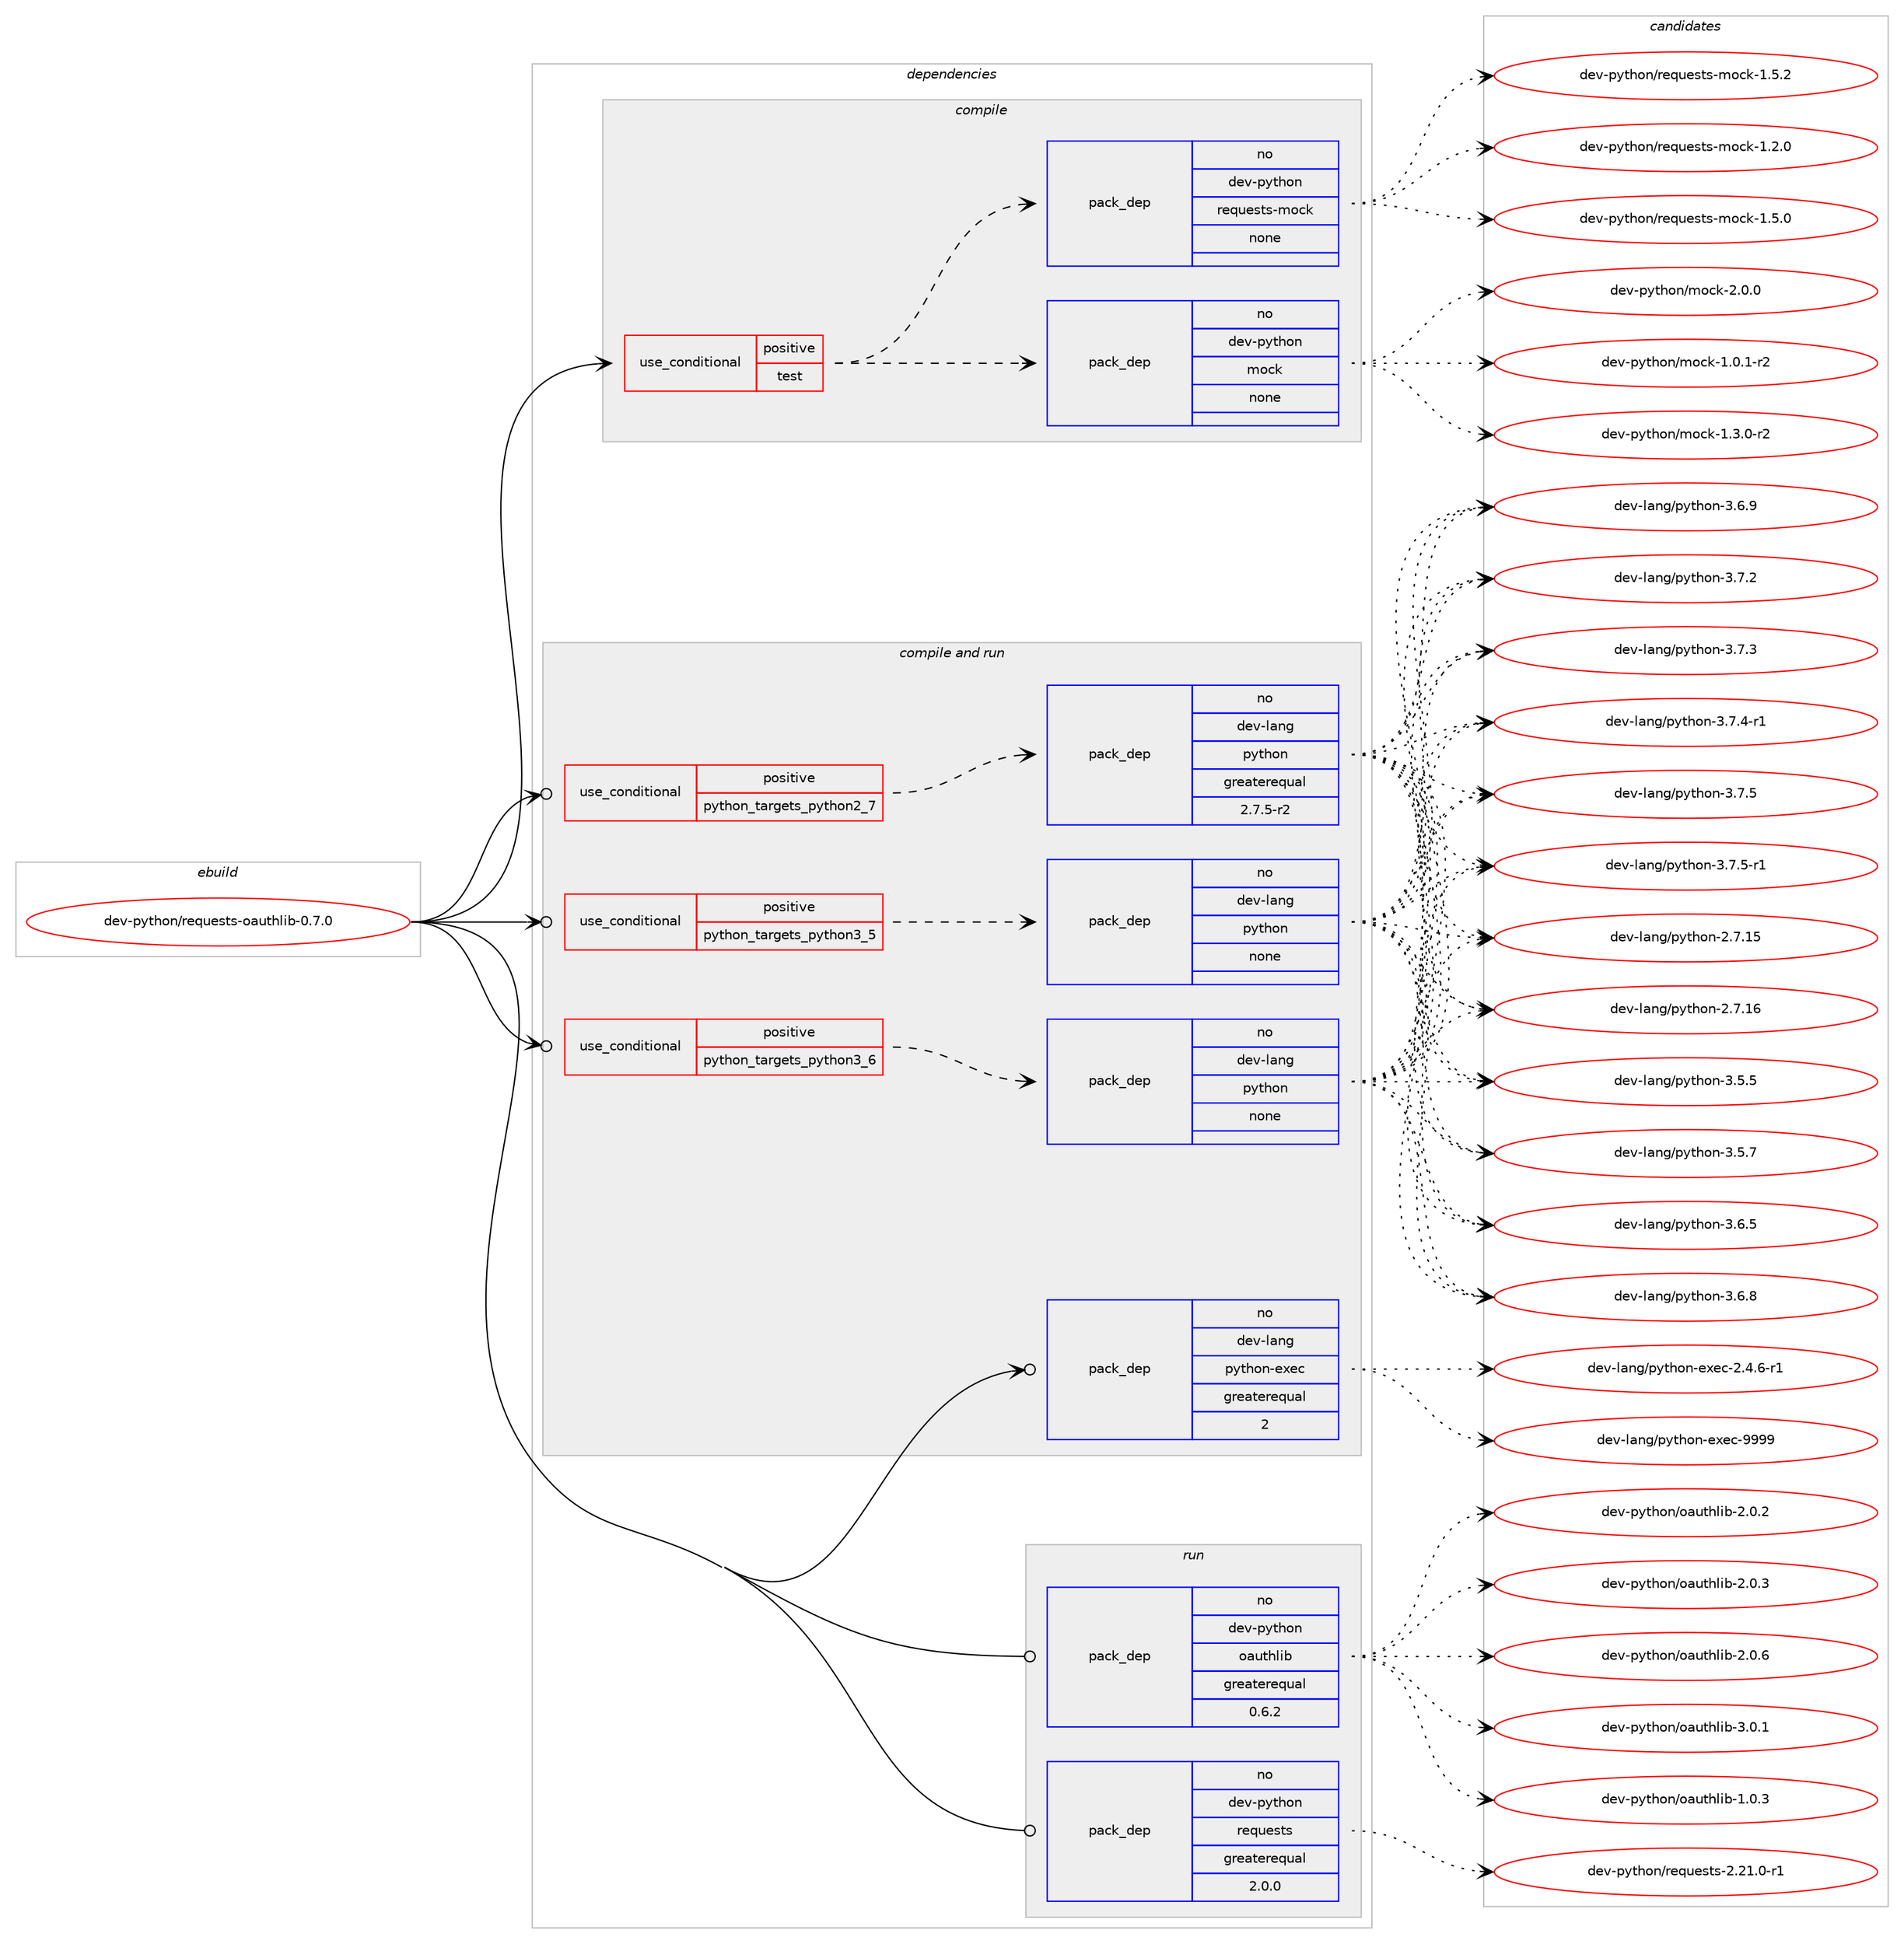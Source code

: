 digraph prolog {

# *************
# Graph options
# *************

newrank=true;
concentrate=true;
compound=true;
graph [rankdir=LR,fontname=Helvetica,fontsize=10,ranksep=1.5];#, ranksep=2.5, nodesep=0.2];
edge  [arrowhead=vee];
node  [fontname=Helvetica,fontsize=10];

# **********
# The ebuild
# **********

subgraph cluster_leftcol {
color=gray;
rank=same;
label=<<i>ebuild</i>>;
id [label="dev-python/requests-oauthlib-0.7.0", color=red, width=4, href="../dev-python/requests-oauthlib-0.7.0.svg"];
}

# ****************
# The dependencies
# ****************

subgraph cluster_midcol {
color=gray;
label=<<i>dependencies</i>>;
subgraph cluster_compile {
fillcolor="#eeeeee";
style=filled;
label=<<i>compile</i>>;
subgraph cond148639 {
dependency635197 [label=<<TABLE BORDER="0" CELLBORDER="1" CELLSPACING="0" CELLPADDING="4"><TR><TD ROWSPAN="3" CELLPADDING="10">use_conditional</TD></TR><TR><TD>positive</TD></TR><TR><TD>test</TD></TR></TABLE>>, shape=none, color=red];
subgraph pack474677 {
dependency635198 [label=<<TABLE BORDER="0" CELLBORDER="1" CELLSPACING="0" CELLPADDING="4" WIDTH="220"><TR><TD ROWSPAN="6" CELLPADDING="30">pack_dep</TD></TR><TR><TD WIDTH="110">no</TD></TR><TR><TD>dev-python</TD></TR><TR><TD>mock</TD></TR><TR><TD>none</TD></TR><TR><TD></TD></TR></TABLE>>, shape=none, color=blue];
}
dependency635197:e -> dependency635198:w [weight=20,style="dashed",arrowhead="vee"];
subgraph pack474678 {
dependency635199 [label=<<TABLE BORDER="0" CELLBORDER="1" CELLSPACING="0" CELLPADDING="4" WIDTH="220"><TR><TD ROWSPAN="6" CELLPADDING="30">pack_dep</TD></TR><TR><TD WIDTH="110">no</TD></TR><TR><TD>dev-python</TD></TR><TR><TD>requests-mock</TD></TR><TR><TD>none</TD></TR><TR><TD></TD></TR></TABLE>>, shape=none, color=blue];
}
dependency635197:e -> dependency635199:w [weight=20,style="dashed",arrowhead="vee"];
}
id:e -> dependency635197:w [weight=20,style="solid",arrowhead="vee"];
}
subgraph cluster_compileandrun {
fillcolor="#eeeeee";
style=filled;
label=<<i>compile and run</i>>;
subgraph cond148640 {
dependency635200 [label=<<TABLE BORDER="0" CELLBORDER="1" CELLSPACING="0" CELLPADDING="4"><TR><TD ROWSPAN="3" CELLPADDING="10">use_conditional</TD></TR><TR><TD>positive</TD></TR><TR><TD>python_targets_python2_7</TD></TR></TABLE>>, shape=none, color=red];
subgraph pack474679 {
dependency635201 [label=<<TABLE BORDER="0" CELLBORDER="1" CELLSPACING="0" CELLPADDING="4" WIDTH="220"><TR><TD ROWSPAN="6" CELLPADDING="30">pack_dep</TD></TR><TR><TD WIDTH="110">no</TD></TR><TR><TD>dev-lang</TD></TR><TR><TD>python</TD></TR><TR><TD>greaterequal</TD></TR><TR><TD>2.7.5-r2</TD></TR></TABLE>>, shape=none, color=blue];
}
dependency635200:e -> dependency635201:w [weight=20,style="dashed",arrowhead="vee"];
}
id:e -> dependency635200:w [weight=20,style="solid",arrowhead="odotvee"];
subgraph cond148641 {
dependency635202 [label=<<TABLE BORDER="0" CELLBORDER="1" CELLSPACING="0" CELLPADDING="4"><TR><TD ROWSPAN="3" CELLPADDING="10">use_conditional</TD></TR><TR><TD>positive</TD></TR><TR><TD>python_targets_python3_5</TD></TR></TABLE>>, shape=none, color=red];
subgraph pack474680 {
dependency635203 [label=<<TABLE BORDER="0" CELLBORDER="1" CELLSPACING="0" CELLPADDING="4" WIDTH="220"><TR><TD ROWSPAN="6" CELLPADDING="30">pack_dep</TD></TR><TR><TD WIDTH="110">no</TD></TR><TR><TD>dev-lang</TD></TR><TR><TD>python</TD></TR><TR><TD>none</TD></TR><TR><TD></TD></TR></TABLE>>, shape=none, color=blue];
}
dependency635202:e -> dependency635203:w [weight=20,style="dashed",arrowhead="vee"];
}
id:e -> dependency635202:w [weight=20,style="solid",arrowhead="odotvee"];
subgraph cond148642 {
dependency635204 [label=<<TABLE BORDER="0" CELLBORDER="1" CELLSPACING="0" CELLPADDING="4"><TR><TD ROWSPAN="3" CELLPADDING="10">use_conditional</TD></TR><TR><TD>positive</TD></TR><TR><TD>python_targets_python3_6</TD></TR></TABLE>>, shape=none, color=red];
subgraph pack474681 {
dependency635205 [label=<<TABLE BORDER="0" CELLBORDER="1" CELLSPACING="0" CELLPADDING="4" WIDTH="220"><TR><TD ROWSPAN="6" CELLPADDING="30">pack_dep</TD></TR><TR><TD WIDTH="110">no</TD></TR><TR><TD>dev-lang</TD></TR><TR><TD>python</TD></TR><TR><TD>none</TD></TR><TR><TD></TD></TR></TABLE>>, shape=none, color=blue];
}
dependency635204:e -> dependency635205:w [weight=20,style="dashed",arrowhead="vee"];
}
id:e -> dependency635204:w [weight=20,style="solid",arrowhead="odotvee"];
subgraph pack474682 {
dependency635206 [label=<<TABLE BORDER="0" CELLBORDER="1" CELLSPACING="0" CELLPADDING="4" WIDTH="220"><TR><TD ROWSPAN="6" CELLPADDING="30">pack_dep</TD></TR><TR><TD WIDTH="110">no</TD></TR><TR><TD>dev-lang</TD></TR><TR><TD>python-exec</TD></TR><TR><TD>greaterequal</TD></TR><TR><TD>2</TD></TR></TABLE>>, shape=none, color=blue];
}
id:e -> dependency635206:w [weight=20,style="solid",arrowhead="odotvee"];
}
subgraph cluster_run {
fillcolor="#eeeeee";
style=filled;
label=<<i>run</i>>;
subgraph pack474683 {
dependency635207 [label=<<TABLE BORDER="0" CELLBORDER="1" CELLSPACING="0" CELLPADDING="4" WIDTH="220"><TR><TD ROWSPAN="6" CELLPADDING="30">pack_dep</TD></TR><TR><TD WIDTH="110">no</TD></TR><TR><TD>dev-python</TD></TR><TR><TD>oauthlib</TD></TR><TR><TD>greaterequal</TD></TR><TR><TD>0.6.2</TD></TR></TABLE>>, shape=none, color=blue];
}
id:e -> dependency635207:w [weight=20,style="solid",arrowhead="odot"];
subgraph pack474684 {
dependency635208 [label=<<TABLE BORDER="0" CELLBORDER="1" CELLSPACING="0" CELLPADDING="4" WIDTH="220"><TR><TD ROWSPAN="6" CELLPADDING="30">pack_dep</TD></TR><TR><TD WIDTH="110">no</TD></TR><TR><TD>dev-python</TD></TR><TR><TD>requests</TD></TR><TR><TD>greaterequal</TD></TR><TR><TD>2.0.0</TD></TR></TABLE>>, shape=none, color=blue];
}
id:e -> dependency635208:w [weight=20,style="solid",arrowhead="odot"];
}
}

# **************
# The candidates
# **************

subgraph cluster_choices {
rank=same;
color=gray;
label=<<i>candidates</i>>;

subgraph choice474677 {
color=black;
nodesep=1;
choice1001011184511212111610411111047109111991074549464846494511450 [label="dev-python/mock-1.0.1-r2", color=red, width=4,href="../dev-python/mock-1.0.1-r2.svg"];
choice1001011184511212111610411111047109111991074549465146484511450 [label="dev-python/mock-1.3.0-r2", color=red, width=4,href="../dev-python/mock-1.3.0-r2.svg"];
choice100101118451121211161041111104710911199107455046484648 [label="dev-python/mock-2.0.0", color=red, width=4,href="../dev-python/mock-2.0.0.svg"];
dependency635198:e -> choice1001011184511212111610411111047109111991074549464846494511450:w [style=dotted,weight="100"];
dependency635198:e -> choice1001011184511212111610411111047109111991074549465146484511450:w [style=dotted,weight="100"];
dependency635198:e -> choice100101118451121211161041111104710911199107455046484648:w [style=dotted,weight="100"];
}
subgraph choice474678 {
color=black;
nodesep=1;
choice10010111845112121116104111110471141011131171011151161154510911199107454946504648 [label="dev-python/requests-mock-1.2.0", color=red, width=4,href="../dev-python/requests-mock-1.2.0.svg"];
choice10010111845112121116104111110471141011131171011151161154510911199107454946534648 [label="dev-python/requests-mock-1.5.0", color=red, width=4,href="../dev-python/requests-mock-1.5.0.svg"];
choice10010111845112121116104111110471141011131171011151161154510911199107454946534650 [label="dev-python/requests-mock-1.5.2", color=red, width=4,href="../dev-python/requests-mock-1.5.2.svg"];
dependency635199:e -> choice10010111845112121116104111110471141011131171011151161154510911199107454946504648:w [style=dotted,weight="100"];
dependency635199:e -> choice10010111845112121116104111110471141011131171011151161154510911199107454946534648:w [style=dotted,weight="100"];
dependency635199:e -> choice10010111845112121116104111110471141011131171011151161154510911199107454946534650:w [style=dotted,weight="100"];
}
subgraph choice474679 {
color=black;
nodesep=1;
choice10010111845108971101034711212111610411111045504655464953 [label="dev-lang/python-2.7.15", color=red, width=4,href="../dev-lang/python-2.7.15.svg"];
choice10010111845108971101034711212111610411111045504655464954 [label="dev-lang/python-2.7.16", color=red, width=4,href="../dev-lang/python-2.7.16.svg"];
choice100101118451089711010347112121116104111110455146534653 [label="dev-lang/python-3.5.5", color=red, width=4,href="../dev-lang/python-3.5.5.svg"];
choice100101118451089711010347112121116104111110455146534655 [label="dev-lang/python-3.5.7", color=red, width=4,href="../dev-lang/python-3.5.7.svg"];
choice100101118451089711010347112121116104111110455146544653 [label="dev-lang/python-3.6.5", color=red, width=4,href="../dev-lang/python-3.6.5.svg"];
choice100101118451089711010347112121116104111110455146544656 [label="dev-lang/python-3.6.8", color=red, width=4,href="../dev-lang/python-3.6.8.svg"];
choice100101118451089711010347112121116104111110455146544657 [label="dev-lang/python-3.6.9", color=red, width=4,href="../dev-lang/python-3.6.9.svg"];
choice100101118451089711010347112121116104111110455146554650 [label="dev-lang/python-3.7.2", color=red, width=4,href="../dev-lang/python-3.7.2.svg"];
choice100101118451089711010347112121116104111110455146554651 [label="dev-lang/python-3.7.3", color=red, width=4,href="../dev-lang/python-3.7.3.svg"];
choice1001011184510897110103471121211161041111104551465546524511449 [label="dev-lang/python-3.7.4-r1", color=red, width=4,href="../dev-lang/python-3.7.4-r1.svg"];
choice100101118451089711010347112121116104111110455146554653 [label="dev-lang/python-3.7.5", color=red, width=4,href="../dev-lang/python-3.7.5.svg"];
choice1001011184510897110103471121211161041111104551465546534511449 [label="dev-lang/python-3.7.5-r1", color=red, width=4,href="../dev-lang/python-3.7.5-r1.svg"];
dependency635201:e -> choice10010111845108971101034711212111610411111045504655464953:w [style=dotted,weight="100"];
dependency635201:e -> choice10010111845108971101034711212111610411111045504655464954:w [style=dotted,weight="100"];
dependency635201:e -> choice100101118451089711010347112121116104111110455146534653:w [style=dotted,weight="100"];
dependency635201:e -> choice100101118451089711010347112121116104111110455146534655:w [style=dotted,weight="100"];
dependency635201:e -> choice100101118451089711010347112121116104111110455146544653:w [style=dotted,weight="100"];
dependency635201:e -> choice100101118451089711010347112121116104111110455146544656:w [style=dotted,weight="100"];
dependency635201:e -> choice100101118451089711010347112121116104111110455146544657:w [style=dotted,weight="100"];
dependency635201:e -> choice100101118451089711010347112121116104111110455146554650:w [style=dotted,weight="100"];
dependency635201:e -> choice100101118451089711010347112121116104111110455146554651:w [style=dotted,weight="100"];
dependency635201:e -> choice1001011184510897110103471121211161041111104551465546524511449:w [style=dotted,weight="100"];
dependency635201:e -> choice100101118451089711010347112121116104111110455146554653:w [style=dotted,weight="100"];
dependency635201:e -> choice1001011184510897110103471121211161041111104551465546534511449:w [style=dotted,weight="100"];
}
subgraph choice474680 {
color=black;
nodesep=1;
choice10010111845108971101034711212111610411111045504655464953 [label="dev-lang/python-2.7.15", color=red, width=4,href="../dev-lang/python-2.7.15.svg"];
choice10010111845108971101034711212111610411111045504655464954 [label="dev-lang/python-2.7.16", color=red, width=4,href="../dev-lang/python-2.7.16.svg"];
choice100101118451089711010347112121116104111110455146534653 [label="dev-lang/python-3.5.5", color=red, width=4,href="../dev-lang/python-3.5.5.svg"];
choice100101118451089711010347112121116104111110455146534655 [label="dev-lang/python-3.5.7", color=red, width=4,href="../dev-lang/python-3.5.7.svg"];
choice100101118451089711010347112121116104111110455146544653 [label="dev-lang/python-3.6.5", color=red, width=4,href="../dev-lang/python-3.6.5.svg"];
choice100101118451089711010347112121116104111110455146544656 [label="dev-lang/python-3.6.8", color=red, width=4,href="../dev-lang/python-3.6.8.svg"];
choice100101118451089711010347112121116104111110455146544657 [label="dev-lang/python-3.6.9", color=red, width=4,href="../dev-lang/python-3.6.9.svg"];
choice100101118451089711010347112121116104111110455146554650 [label="dev-lang/python-3.7.2", color=red, width=4,href="../dev-lang/python-3.7.2.svg"];
choice100101118451089711010347112121116104111110455146554651 [label="dev-lang/python-3.7.3", color=red, width=4,href="../dev-lang/python-3.7.3.svg"];
choice1001011184510897110103471121211161041111104551465546524511449 [label="dev-lang/python-3.7.4-r1", color=red, width=4,href="../dev-lang/python-3.7.4-r1.svg"];
choice100101118451089711010347112121116104111110455146554653 [label="dev-lang/python-3.7.5", color=red, width=4,href="../dev-lang/python-3.7.5.svg"];
choice1001011184510897110103471121211161041111104551465546534511449 [label="dev-lang/python-3.7.5-r1", color=red, width=4,href="../dev-lang/python-3.7.5-r1.svg"];
dependency635203:e -> choice10010111845108971101034711212111610411111045504655464953:w [style=dotted,weight="100"];
dependency635203:e -> choice10010111845108971101034711212111610411111045504655464954:w [style=dotted,weight="100"];
dependency635203:e -> choice100101118451089711010347112121116104111110455146534653:w [style=dotted,weight="100"];
dependency635203:e -> choice100101118451089711010347112121116104111110455146534655:w [style=dotted,weight="100"];
dependency635203:e -> choice100101118451089711010347112121116104111110455146544653:w [style=dotted,weight="100"];
dependency635203:e -> choice100101118451089711010347112121116104111110455146544656:w [style=dotted,weight="100"];
dependency635203:e -> choice100101118451089711010347112121116104111110455146544657:w [style=dotted,weight="100"];
dependency635203:e -> choice100101118451089711010347112121116104111110455146554650:w [style=dotted,weight="100"];
dependency635203:e -> choice100101118451089711010347112121116104111110455146554651:w [style=dotted,weight="100"];
dependency635203:e -> choice1001011184510897110103471121211161041111104551465546524511449:w [style=dotted,weight="100"];
dependency635203:e -> choice100101118451089711010347112121116104111110455146554653:w [style=dotted,weight="100"];
dependency635203:e -> choice1001011184510897110103471121211161041111104551465546534511449:w [style=dotted,weight="100"];
}
subgraph choice474681 {
color=black;
nodesep=1;
choice10010111845108971101034711212111610411111045504655464953 [label="dev-lang/python-2.7.15", color=red, width=4,href="../dev-lang/python-2.7.15.svg"];
choice10010111845108971101034711212111610411111045504655464954 [label="dev-lang/python-2.7.16", color=red, width=4,href="../dev-lang/python-2.7.16.svg"];
choice100101118451089711010347112121116104111110455146534653 [label="dev-lang/python-3.5.5", color=red, width=4,href="../dev-lang/python-3.5.5.svg"];
choice100101118451089711010347112121116104111110455146534655 [label="dev-lang/python-3.5.7", color=red, width=4,href="../dev-lang/python-3.5.7.svg"];
choice100101118451089711010347112121116104111110455146544653 [label="dev-lang/python-3.6.5", color=red, width=4,href="../dev-lang/python-3.6.5.svg"];
choice100101118451089711010347112121116104111110455146544656 [label="dev-lang/python-3.6.8", color=red, width=4,href="../dev-lang/python-3.6.8.svg"];
choice100101118451089711010347112121116104111110455146544657 [label="dev-lang/python-3.6.9", color=red, width=4,href="../dev-lang/python-3.6.9.svg"];
choice100101118451089711010347112121116104111110455146554650 [label="dev-lang/python-3.7.2", color=red, width=4,href="../dev-lang/python-3.7.2.svg"];
choice100101118451089711010347112121116104111110455146554651 [label="dev-lang/python-3.7.3", color=red, width=4,href="../dev-lang/python-3.7.3.svg"];
choice1001011184510897110103471121211161041111104551465546524511449 [label="dev-lang/python-3.7.4-r1", color=red, width=4,href="../dev-lang/python-3.7.4-r1.svg"];
choice100101118451089711010347112121116104111110455146554653 [label="dev-lang/python-3.7.5", color=red, width=4,href="../dev-lang/python-3.7.5.svg"];
choice1001011184510897110103471121211161041111104551465546534511449 [label="dev-lang/python-3.7.5-r1", color=red, width=4,href="../dev-lang/python-3.7.5-r1.svg"];
dependency635205:e -> choice10010111845108971101034711212111610411111045504655464953:w [style=dotted,weight="100"];
dependency635205:e -> choice10010111845108971101034711212111610411111045504655464954:w [style=dotted,weight="100"];
dependency635205:e -> choice100101118451089711010347112121116104111110455146534653:w [style=dotted,weight="100"];
dependency635205:e -> choice100101118451089711010347112121116104111110455146534655:w [style=dotted,weight="100"];
dependency635205:e -> choice100101118451089711010347112121116104111110455146544653:w [style=dotted,weight="100"];
dependency635205:e -> choice100101118451089711010347112121116104111110455146544656:w [style=dotted,weight="100"];
dependency635205:e -> choice100101118451089711010347112121116104111110455146544657:w [style=dotted,weight="100"];
dependency635205:e -> choice100101118451089711010347112121116104111110455146554650:w [style=dotted,weight="100"];
dependency635205:e -> choice100101118451089711010347112121116104111110455146554651:w [style=dotted,weight="100"];
dependency635205:e -> choice1001011184510897110103471121211161041111104551465546524511449:w [style=dotted,weight="100"];
dependency635205:e -> choice100101118451089711010347112121116104111110455146554653:w [style=dotted,weight="100"];
dependency635205:e -> choice1001011184510897110103471121211161041111104551465546534511449:w [style=dotted,weight="100"];
}
subgraph choice474682 {
color=black;
nodesep=1;
choice10010111845108971101034711212111610411111045101120101994550465246544511449 [label="dev-lang/python-exec-2.4.6-r1", color=red, width=4,href="../dev-lang/python-exec-2.4.6-r1.svg"];
choice10010111845108971101034711212111610411111045101120101994557575757 [label="dev-lang/python-exec-9999", color=red, width=4,href="../dev-lang/python-exec-9999.svg"];
dependency635206:e -> choice10010111845108971101034711212111610411111045101120101994550465246544511449:w [style=dotted,weight="100"];
dependency635206:e -> choice10010111845108971101034711212111610411111045101120101994557575757:w [style=dotted,weight="100"];
}
subgraph choice474683 {
color=black;
nodesep=1;
choice10010111845112121116104111110471119711711610410810598454946484651 [label="dev-python/oauthlib-1.0.3", color=red, width=4,href="../dev-python/oauthlib-1.0.3.svg"];
choice10010111845112121116104111110471119711711610410810598455046484650 [label="dev-python/oauthlib-2.0.2", color=red, width=4,href="../dev-python/oauthlib-2.0.2.svg"];
choice10010111845112121116104111110471119711711610410810598455046484651 [label="dev-python/oauthlib-2.0.3", color=red, width=4,href="../dev-python/oauthlib-2.0.3.svg"];
choice10010111845112121116104111110471119711711610410810598455046484654 [label="dev-python/oauthlib-2.0.6", color=red, width=4,href="../dev-python/oauthlib-2.0.6.svg"];
choice10010111845112121116104111110471119711711610410810598455146484649 [label="dev-python/oauthlib-3.0.1", color=red, width=4,href="../dev-python/oauthlib-3.0.1.svg"];
dependency635207:e -> choice10010111845112121116104111110471119711711610410810598454946484651:w [style=dotted,weight="100"];
dependency635207:e -> choice10010111845112121116104111110471119711711610410810598455046484650:w [style=dotted,weight="100"];
dependency635207:e -> choice10010111845112121116104111110471119711711610410810598455046484651:w [style=dotted,weight="100"];
dependency635207:e -> choice10010111845112121116104111110471119711711610410810598455046484654:w [style=dotted,weight="100"];
dependency635207:e -> choice10010111845112121116104111110471119711711610410810598455146484649:w [style=dotted,weight="100"];
}
subgraph choice474684 {
color=black;
nodesep=1;
choice1001011184511212111610411111047114101113117101115116115455046504946484511449 [label="dev-python/requests-2.21.0-r1", color=red, width=4,href="../dev-python/requests-2.21.0-r1.svg"];
dependency635208:e -> choice1001011184511212111610411111047114101113117101115116115455046504946484511449:w [style=dotted,weight="100"];
}
}

}
